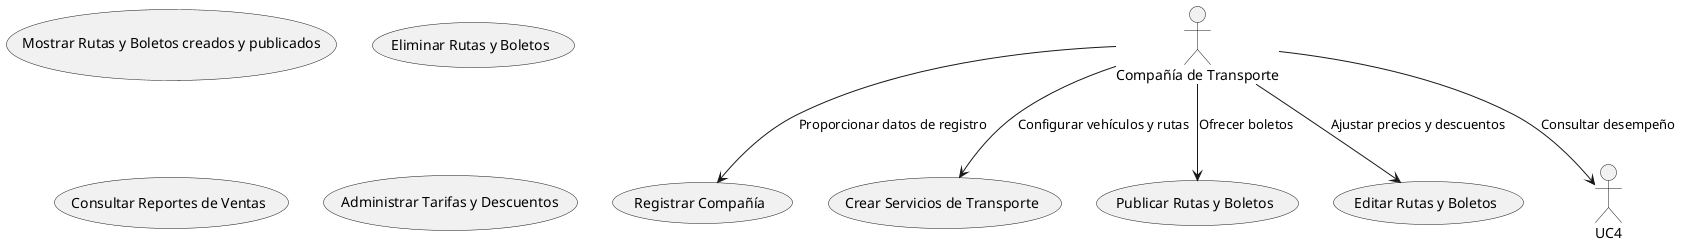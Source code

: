 @startuml c
actor "Compañía de Transporte" as Company

    usecase "Registrar Compañía" as UC1
    usecase "Crear Servicios de Transporte" as UC2
    usecase "Publicar Rutas y Boletos" as UC3
    usecase "Editar Rutas y Boletos" as UC5
    usecase "Mostrar Rutas y Boletos creados y publicados" as UC6
    usecase "Eliminar Rutas y Boletos" as UC7
    usecase "Consultar Reportes de Ventas" as UC8
    usecase "Administrar Tarifas y Descuentos" as UC9


Company --> UC1 : "Proporcionar datos de registro"
Company --> UC2 : "Configurar vehículos y rutas"
Company --> UC3 : "Ofrecer boletos"
Company --> UC4 : "Consultar desempeño"
Company --> UC5 : "Ajustar precios y descuentos"

@enduml

